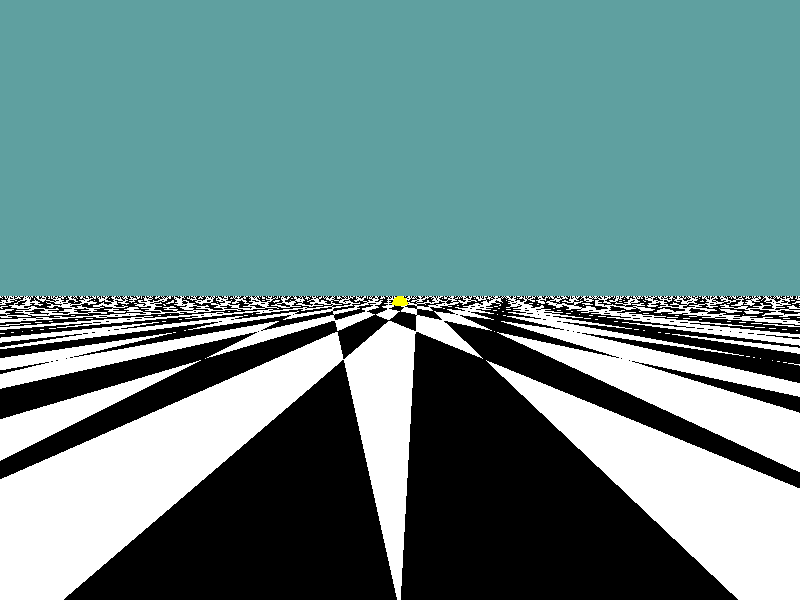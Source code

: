 #version  3.7;
global_settings { assumed_gamma 2.2 }

// Intended to be rendered at 4000 x 128 for a reddit header image

#include "shapes.inc"
#include "colors.inc"
#include "textures.inc"
#include "rand.inc"


// Main light source
light_source { <-50.0, 100, -80.0> colour White }

// Dim side light to fill shadows
light_source { <250.0, 25.0, -100.0> colour DimGray }


camera { // Wide Angle
   location <2, 1, -4.0>
   angle 170 
   right     x*image_width/image_height
   look_at <0, 0.5, 0>
}
background { color CadetBlue }

plane {
    y, 0 // perpendicular to axis, offset
    texture {
        pigment {
            checker Black, White
        }
    }
}

sphere {
    <0,0,0>, 1
    texture { pigment { color Yellow } }
}